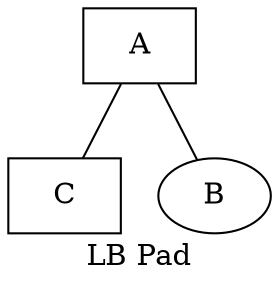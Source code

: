 graph {
  graph [label="LB Pad"];

  A [shape=rectangle];


  C [shape=rectangle];

  A -- {B C};

}
